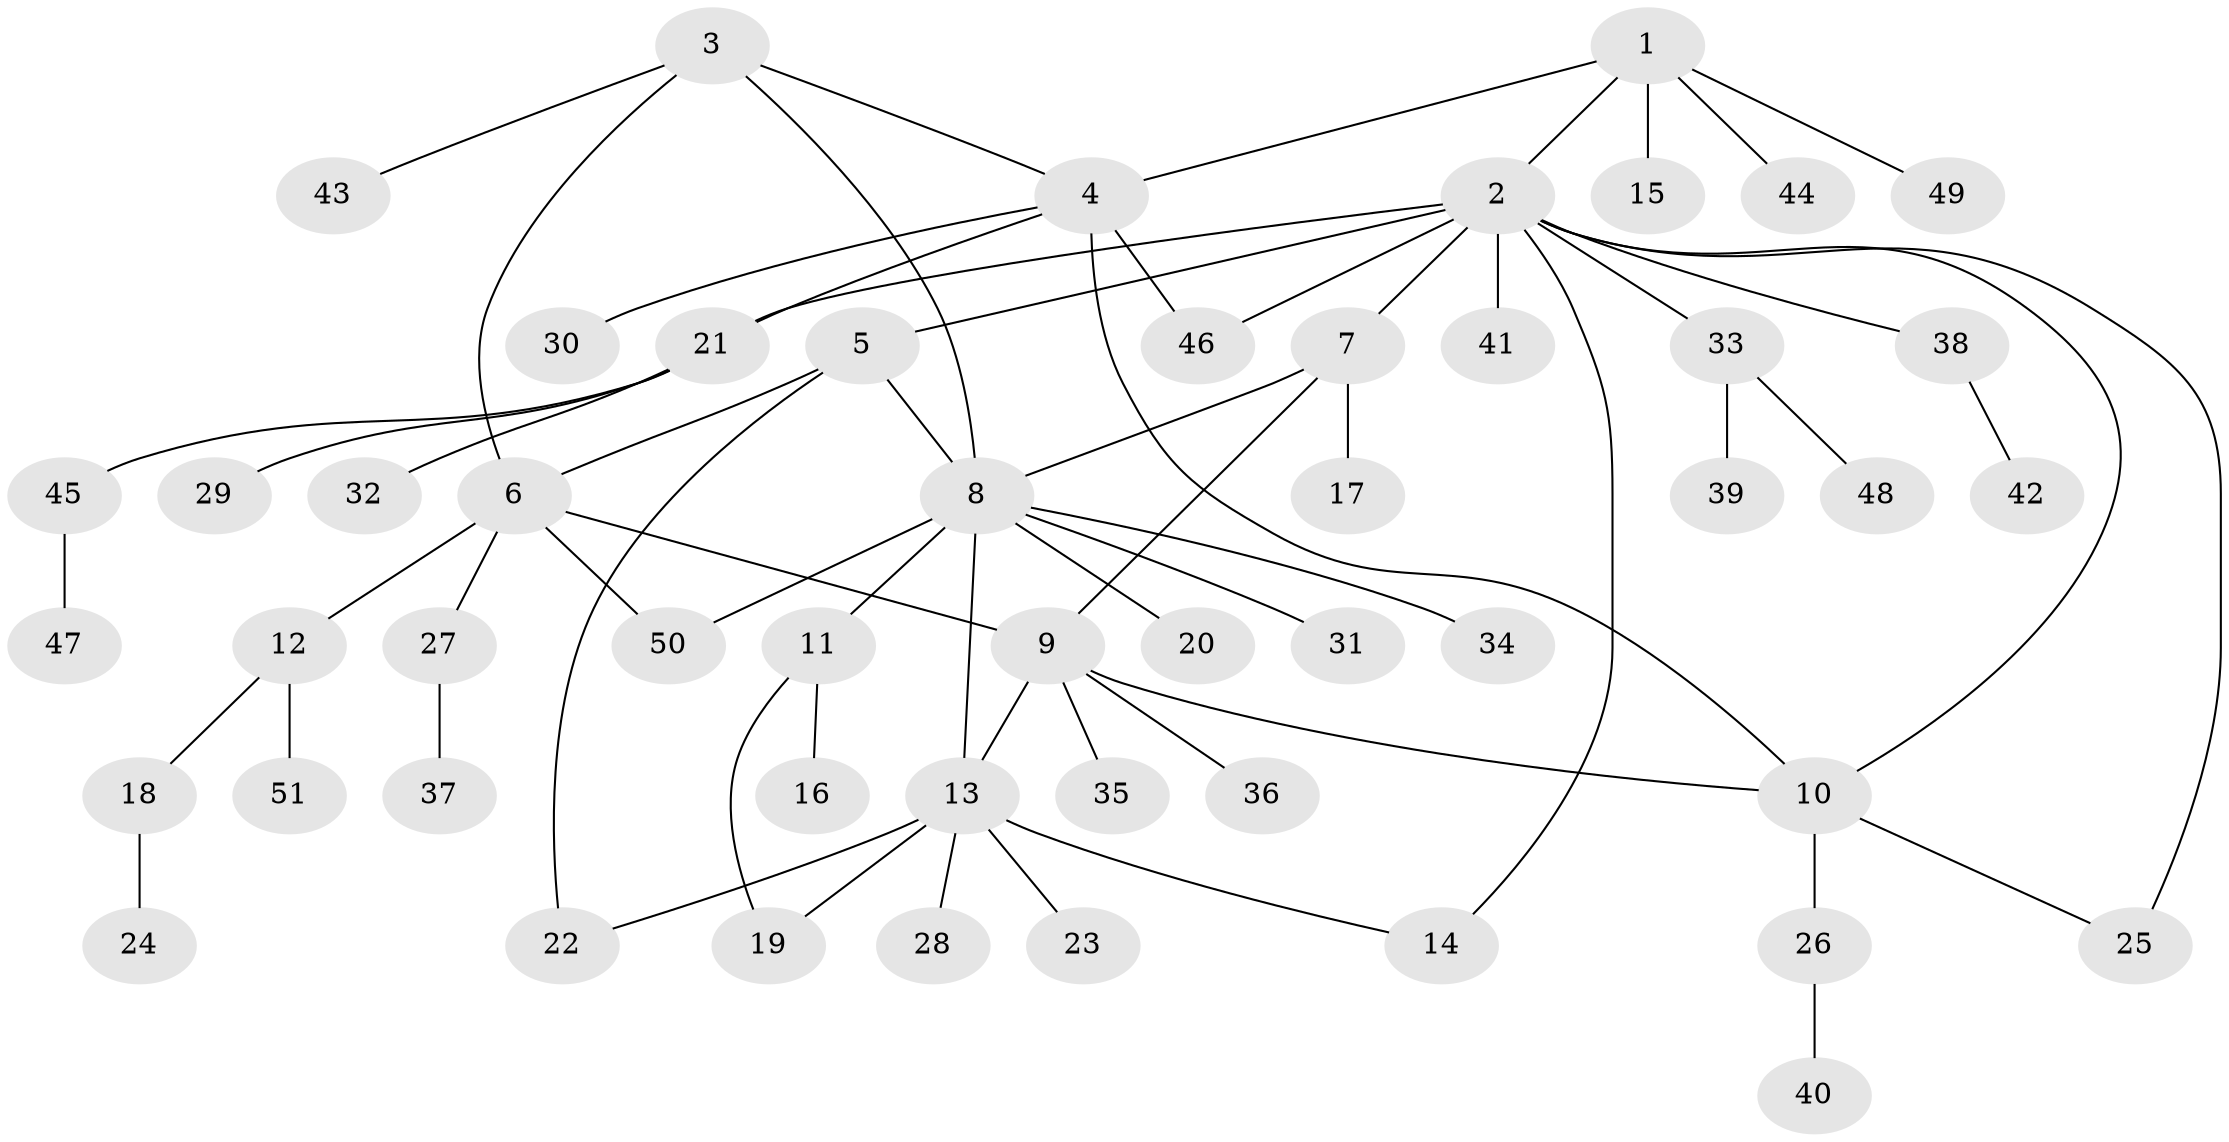 // coarse degree distribution, {9: 0.02857142857142857, 1: 0.6, 3: 0.08571428571428572, 8: 0.02857142857142857, 4: 0.02857142857142857, 5: 0.02857142857142857, 2: 0.17142857142857143, 12: 0.02857142857142857}
// Generated by graph-tools (version 1.1) at 2025/58/03/04/25 21:58:20]
// undirected, 51 vertices, 64 edges
graph export_dot {
graph [start="1"]
  node [color=gray90,style=filled];
  1;
  2;
  3;
  4;
  5;
  6;
  7;
  8;
  9;
  10;
  11;
  12;
  13;
  14;
  15;
  16;
  17;
  18;
  19;
  20;
  21;
  22;
  23;
  24;
  25;
  26;
  27;
  28;
  29;
  30;
  31;
  32;
  33;
  34;
  35;
  36;
  37;
  38;
  39;
  40;
  41;
  42;
  43;
  44;
  45;
  46;
  47;
  48;
  49;
  50;
  51;
  1 -- 2;
  1 -- 4;
  1 -- 15;
  1 -- 44;
  1 -- 49;
  2 -- 5;
  2 -- 7;
  2 -- 10;
  2 -- 14;
  2 -- 21;
  2 -- 25;
  2 -- 33;
  2 -- 38;
  2 -- 41;
  2 -- 46;
  3 -- 4;
  3 -- 6;
  3 -- 8;
  3 -- 43;
  4 -- 10;
  4 -- 21;
  4 -- 30;
  4 -- 46;
  5 -- 6;
  5 -- 8;
  5 -- 22;
  6 -- 9;
  6 -- 12;
  6 -- 27;
  6 -- 50;
  7 -- 8;
  7 -- 9;
  7 -- 17;
  8 -- 11;
  8 -- 13;
  8 -- 20;
  8 -- 31;
  8 -- 34;
  8 -- 50;
  9 -- 10;
  9 -- 13;
  9 -- 35;
  9 -- 36;
  10 -- 25;
  10 -- 26;
  11 -- 16;
  11 -- 19;
  12 -- 18;
  12 -- 51;
  13 -- 14;
  13 -- 19;
  13 -- 22;
  13 -- 23;
  13 -- 28;
  18 -- 24;
  21 -- 29;
  21 -- 32;
  21 -- 45;
  26 -- 40;
  27 -- 37;
  33 -- 39;
  33 -- 48;
  38 -- 42;
  45 -- 47;
}
